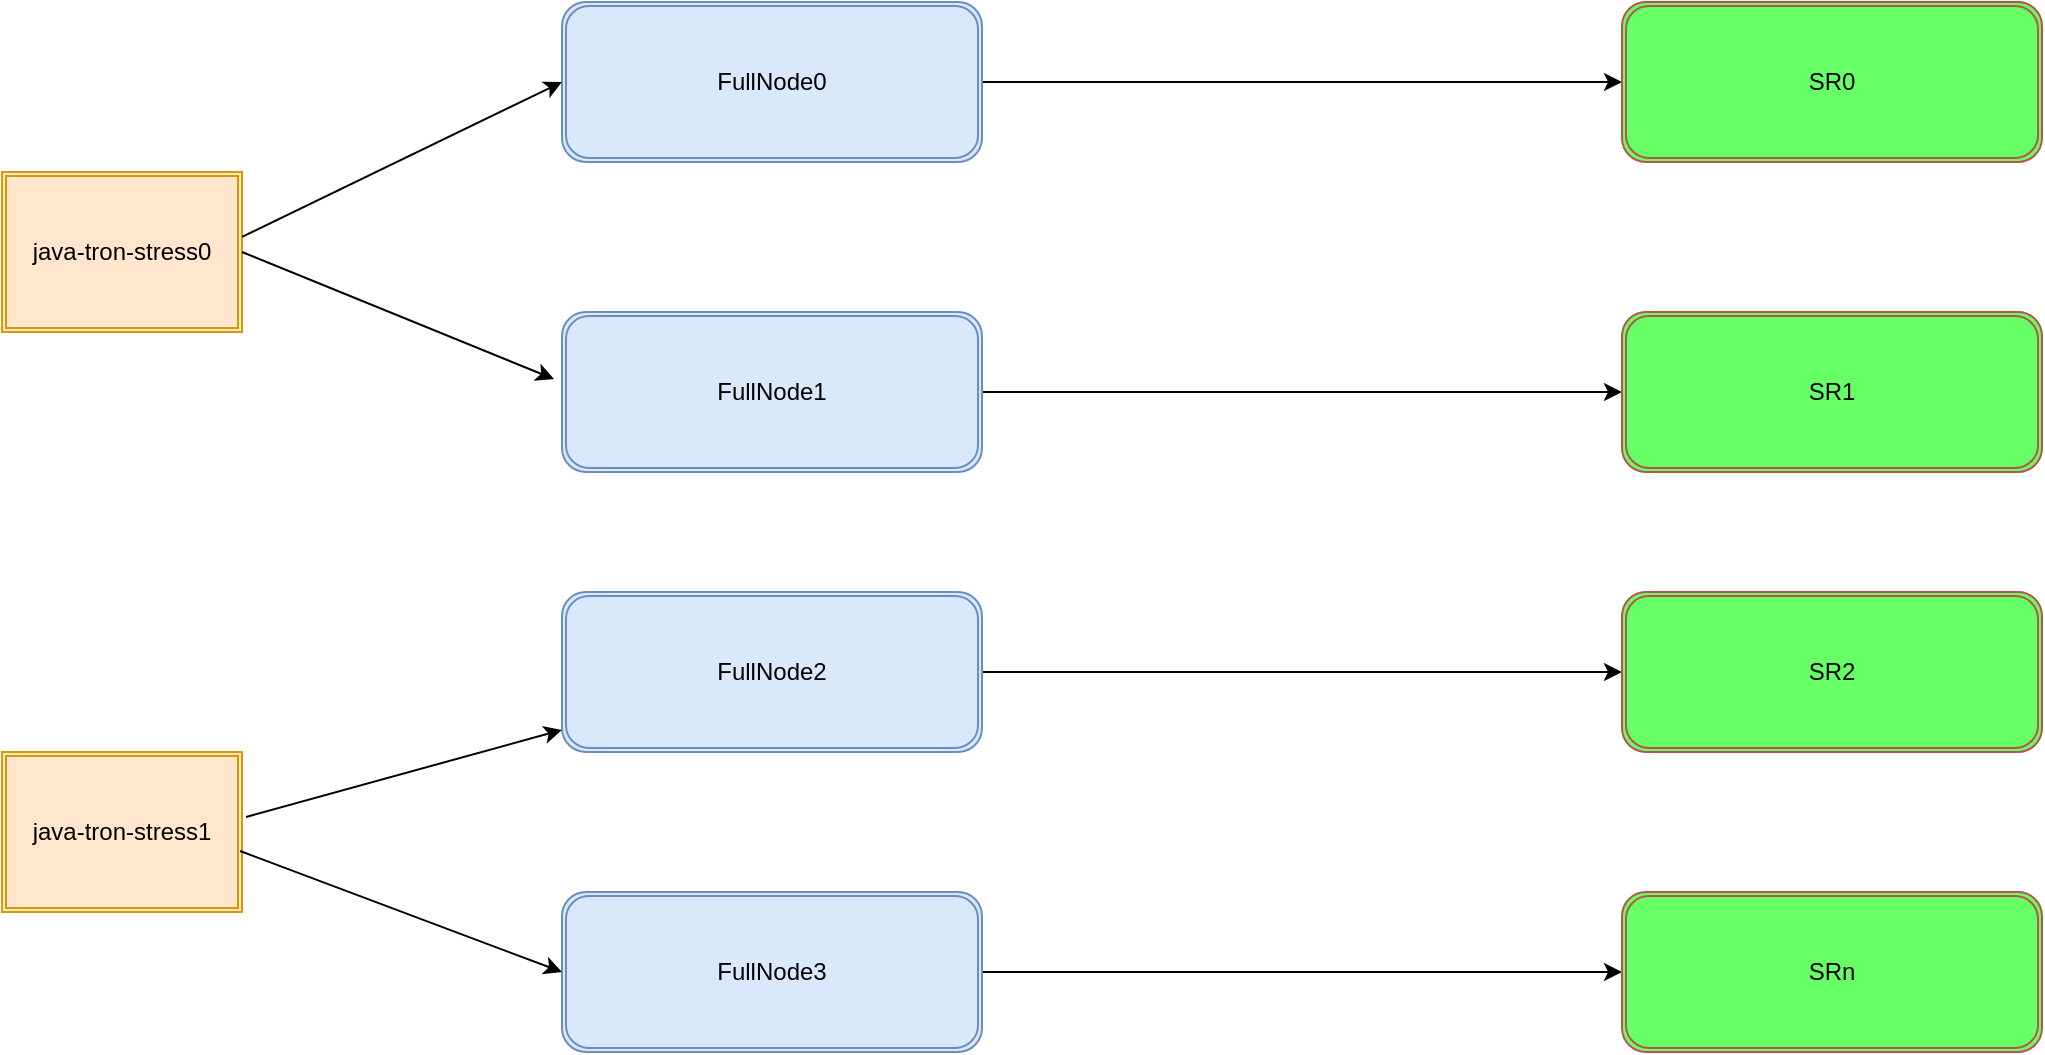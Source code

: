 <mxfile version="17.2.3" type="github">
  <diagram id="l8hXMBHkgcEJcSW0mbfh" name="Page-1">
    <mxGraphModel dx="1398" dy="593" grid="1" gridSize="10" guides="1" tooltips="1" connect="1" arrows="1" fold="1" page="1" pageScale="1" pageWidth="1169" pageHeight="827" math="0" shadow="0">
      <root>
        <mxCell id="0" />
        <mxCell id="1" parent="0" />
        <mxCell id="XRlgmtghbLYi09YhTHCV-1" value="java-tron-stress0" style="shape=ext;double=1;rounded=0;whiteSpace=wrap;html=1;fillColor=#ffe6cc;strokeColor=#d79b00;" vertex="1" parent="1">
          <mxGeometry x="180" y="160" width="120" height="80" as="geometry" />
        </mxCell>
        <mxCell id="XRlgmtghbLYi09YhTHCV-24" style="edgeStyle=orthogonalEdgeStyle;rounded=0;orthogonalLoop=1;jettySize=auto;html=1;" edge="1" parent="1" source="XRlgmtghbLYi09YhTHCV-2" target="XRlgmtghbLYi09YhTHCV-17">
          <mxGeometry relative="1" as="geometry">
            <mxPoint x="1030" y="115" as="targetPoint" />
          </mxGeometry>
        </mxCell>
        <mxCell id="XRlgmtghbLYi09YhTHCV-2" value="FullNode0" style="shape=ext;double=1;rounded=1;whiteSpace=wrap;html=1;fillColor=#dae8fc;strokeColor=#6c8ebf;" vertex="1" parent="1">
          <mxGeometry x="460" y="75" width="210" height="80" as="geometry" />
        </mxCell>
        <mxCell id="XRlgmtghbLYi09YhTHCV-3" value="java-tron-stress1" style="shape=ext;double=1;rounded=0;whiteSpace=wrap;html=1;fillColor=#ffe6cc;strokeColor=#d79b00;" vertex="1" parent="1">
          <mxGeometry x="180" y="450" width="120" height="80" as="geometry" />
        </mxCell>
        <mxCell id="XRlgmtghbLYi09YhTHCV-25" style="edgeStyle=orthogonalEdgeStyle;rounded=0;orthogonalLoop=1;jettySize=auto;html=1;" edge="1" parent="1" source="XRlgmtghbLYi09YhTHCV-5" target="XRlgmtghbLYi09YhTHCV-18">
          <mxGeometry relative="1" as="geometry" />
        </mxCell>
        <mxCell id="XRlgmtghbLYi09YhTHCV-5" value="FullNode1" style="shape=ext;double=1;rounded=1;whiteSpace=wrap;html=1;fillColor=#dae8fc;strokeColor=#6c8ebf;" vertex="1" parent="1">
          <mxGeometry x="460" y="230" width="210" height="80" as="geometry" />
        </mxCell>
        <mxCell id="XRlgmtghbLYi09YhTHCV-26" style="edgeStyle=orthogonalEdgeStyle;rounded=0;orthogonalLoop=1;jettySize=auto;html=1;" edge="1" parent="1" source="XRlgmtghbLYi09YhTHCV-7" target="XRlgmtghbLYi09YhTHCV-19">
          <mxGeometry relative="1" as="geometry" />
        </mxCell>
        <mxCell id="XRlgmtghbLYi09YhTHCV-7" value="FullNode2" style="shape=ext;double=1;rounded=1;whiteSpace=wrap;html=1;fillColor=#dae8fc;strokeColor=#6c8ebf;" vertex="1" parent="1">
          <mxGeometry x="460" y="370" width="210" height="80" as="geometry" />
        </mxCell>
        <mxCell id="XRlgmtghbLYi09YhTHCV-27" style="edgeStyle=orthogonalEdgeStyle;rounded=0;orthogonalLoop=1;jettySize=auto;html=1;" edge="1" parent="1" source="XRlgmtghbLYi09YhTHCV-8" target="XRlgmtghbLYi09YhTHCV-20">
          <mxGeometry relative="1" as="geometry" />
        </mxCell>
        <mxCell id="XRlgmtghbLYi09YhTHCV-8" value="FullNode3" style="shape=ext;double=1;rounded=1;whiteSpace=wrap;html=1;fillColor=#dae8fc;strokeColor=#6c8ebf;" vertex="1" parent="1">
          <mxGeometry x="460" y="520" width="210" height="80" as="geometry" />
        </mxCell>
        <mxCell id="XRlgmtghbLYi09YhTHCV-12" value="" style="endArrow=classic;html=1;rounded=0;entryX=0;entryY=0.5;entryDx=0;entryDy=0;exitX=1;exitY=0.406;exitDx=0;exitDy=0;exitPerimeter=0;" edge="1" parent="1" source="XRlgmtghbLYi09YhTHCV-1" target="XRlgmtghbLYi09YhTHCV-2">
          <mxGeometry width="50" height="50" relative="1" as="geometry">
            <mxPoint x="310" y="230" as="sourcePoint" />
            <mxPoint x="360" y="180" as="targetPoint" />
          </mxGeometry>
        </mxCell>
        <mxCell id="XRlgmtghbLYi09YhTHCV-13" value="" style="endArrow=classic;html=1;rounded=0;entryX=-0.019;entryY=0.419;entryDx=0;entryDy=0;exitX=1;exitY=0.5;exitDx=0;exitDy=0;entryPerimeter=0;" edge="1" parent="1" source="XRlgmtghbLYi09YhTHCV-1" target="XRlgmtghbLYi09YhTHCV-5">
          <mxGeometry width="50" height="50" relative="1" as="geometry">
            <mxPoint x="310" y="202.48" as="sourcePoint" />
            <mxPoint x="470" y="125" as="targetPoint" />
          </mxGeometry>
        </mxCell>
        <mxCell id="XRlgmtghbLYi09YhTHCV-14" value="" style="endArrow=classic;html=1;rounded=0;exitX=1.017;exitY=0.406;exitDx=0;exitDy=0;exitPerimeter=0;" edge="1" parent="1" source="XRlgmtghbLYi09YhTHCV-3" target="XRlgmtghbLYi09YhTHCV-7">
          <mxGeometry width="50" height="50" relative="1" as="geometry">
            <mxPoint x="300" y="360" as="sourcePoint" />
            <mxPoint x="350" y="310" as="targetPoint" />
          </mxGeometry>
        </mxCell>
        <mxCell id="XRlgmtghbLYi09YhTHCV-15" value="" style="endArrow=classic;html=1;rounded=0;entryX=0;entryY=0.5;entryDx=0;entryDy=0;exitX=0.992;exitY=0.619;exitDx=0;exitDy=0;exitPerimeter=0;" edge="1" parent="1" source="XRlgmtghbLYi09YhTHCV-3" target="XRlgmtghbLYi09YhTHCV-8">
          <mxGeometry width="50" height="50" relative="1" as="geometry">
            <mxPoint x="300" y="460" as="sourcePoint" />
            <mxPoint x="460" y="490.189" as="targetPoint" />
          </mxGeometry>
        </mxCell>
        <mxCell id="XRlgmtghbLYi09YhTHCV-17" value="SR0" style="shape=ext;double=1;rounded=1;whiteSpace=wrap;html=1;fillColor=#66FF66;strokeColor=#b85450;" vertex="1" parent="1">
          <mxGeometry x="990" y="75" width="210" height="80" as="geometry" />
        </mxCell>
        <mxCell id="XRlgmtghbLYi09YhTHCV-18" value="SR1" style="shape=ext;double=1;rounded=1;whiteSpace=wrap;html=1;fillColor=#66FF66;strokeColor=#b85450;" vertex="1" parent="1">
          <mxGeometry x="990" y="230" width="210" height="80" as="geometry" />
        </mxCell>
        <mxCell id="XRlgmtghbLYi09YhTHCV-19" value="SR2" style="shape=ext;double=1;rounded=1;whiteSpace=wrap;html=1;fillColor=#66FF66;strokeColor=#b85450;" vertex="1" parent="1">
          <mxGeometry x="990" y="370" width="210" height="80" as="geometry" />
        </mxCell>
        <mxCell id="XRlgmtghbLYi09YhTHCV-20" value="SRn" style="shape=ext;double=1;rounded=1;whiteSpace=wrap;html=1;fillColor=#66FF66;strokeColor=#b85450;" vertex="1" parent="1">
          <mxGeometry x="990" y="520" width="210" height="80" as="geometry" />
        </mxCell>
      </root>
    </mxGraphModel>
  </diagram>
</mxfile>
